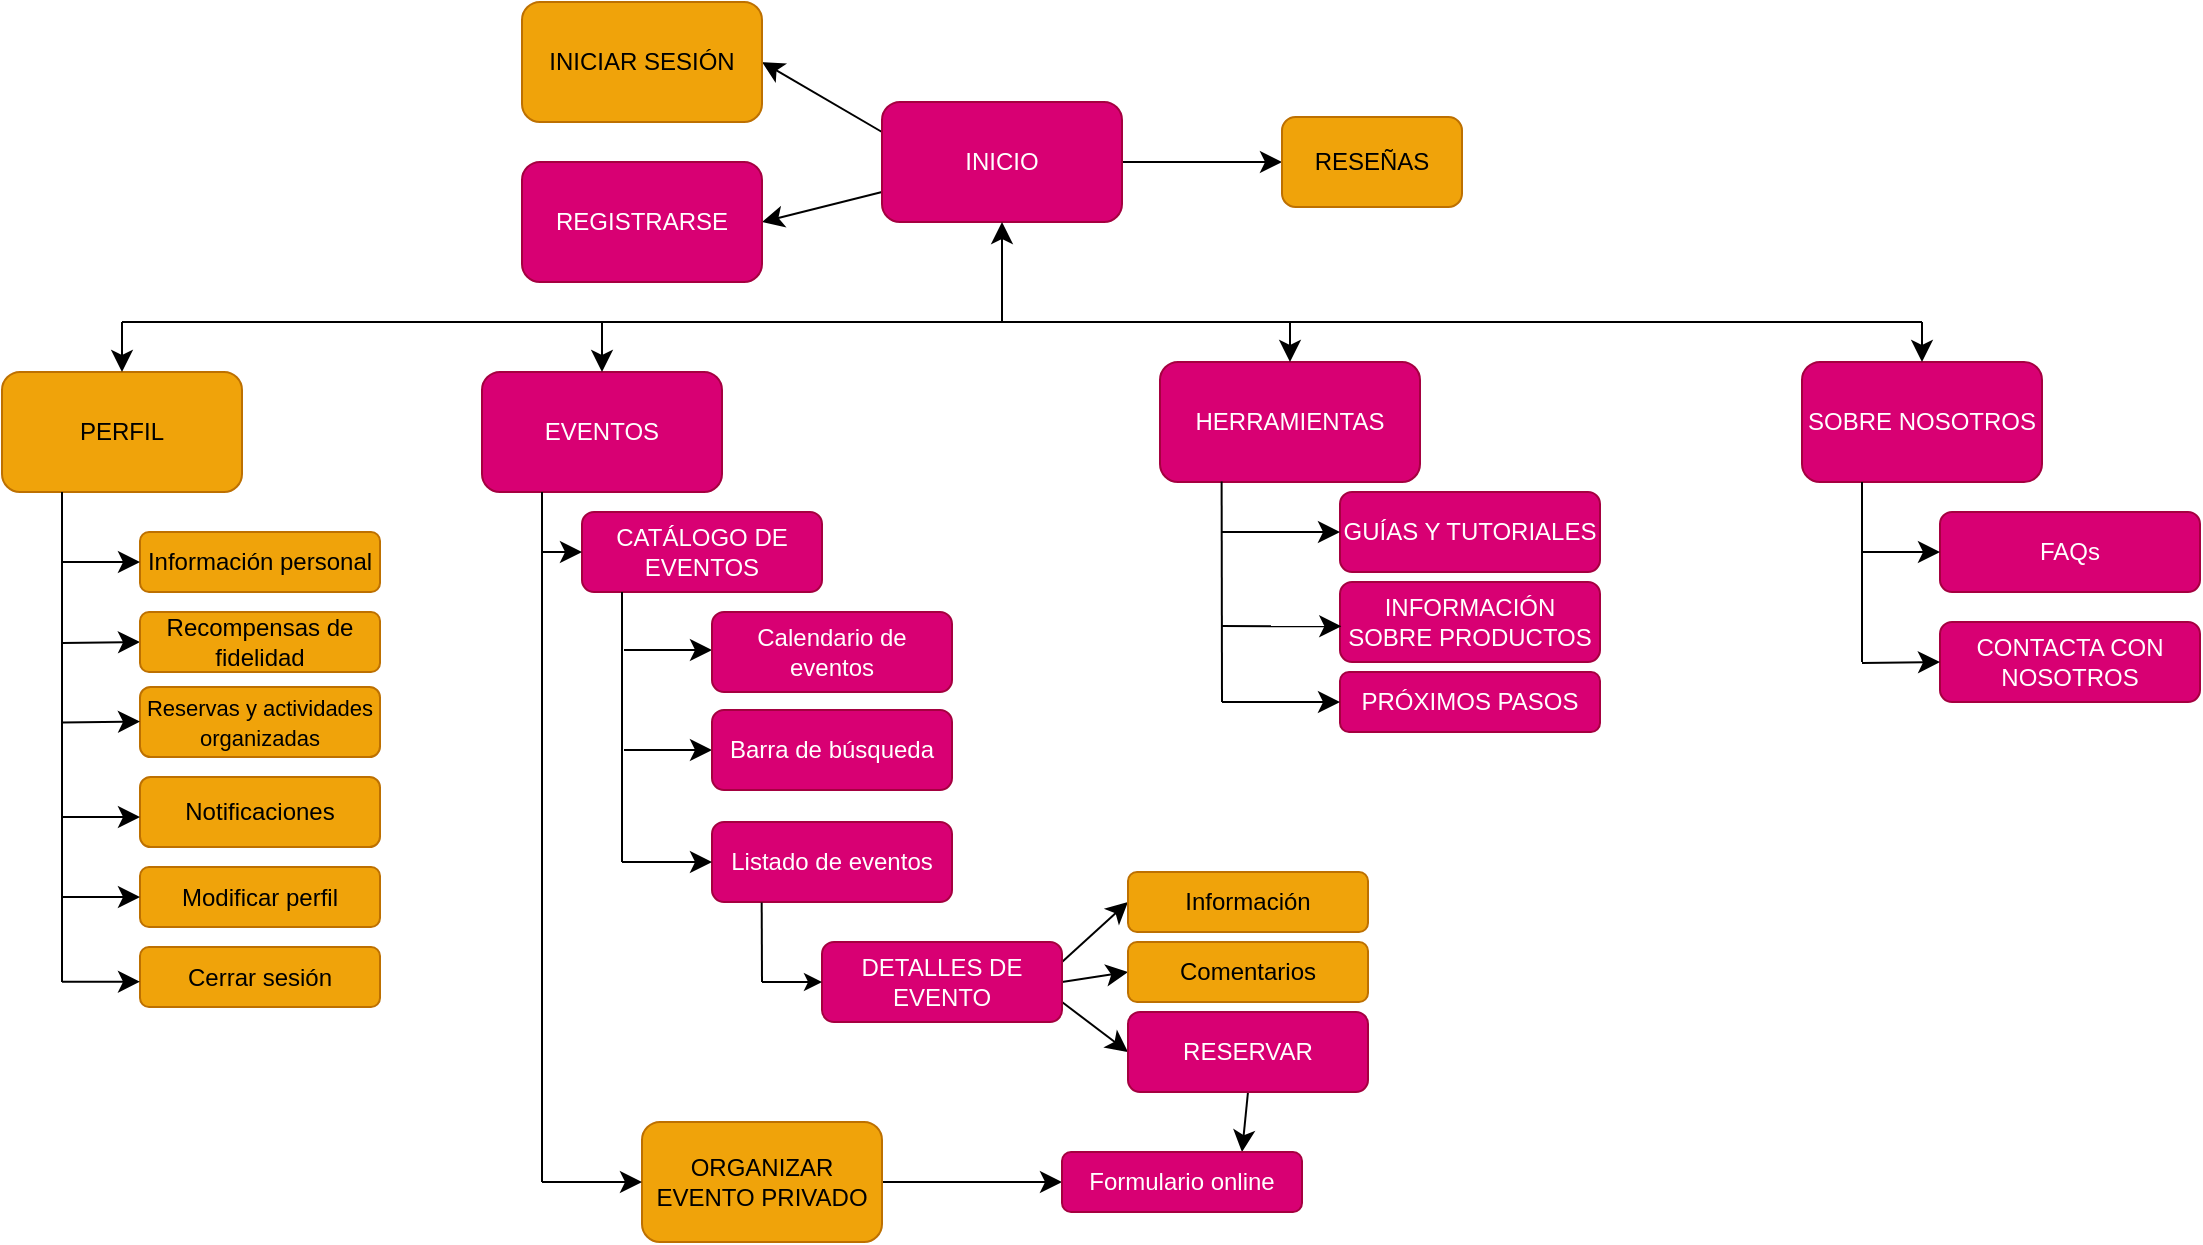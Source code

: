 <mxfile version="26.2.13">
  <diagram name="Page-1" id="88OmGwLmDQfrUfMSOAs6">
    <mxGraphModel dx="1828" dy="1181" grid="1" gridSize="10" guides="1" tooltips="1" connect="1" arrows="1" fold="1" page="0" pageScale="1" pageWidth="827" pageHeight="1169" math="0" shadow="0">
      <root>
        <mxCell id="0" />
        <mxCell id="1" parent="0" />
        <mxCell id="XqELvCuCTxmqYh0INFIr-1" style="edgeStyle=none;curved=1;rounded=0;orthogonalLoop=1;jettySize=auto;html=1;exitX=0;exitY=0.75;exitDx=0;exitDy=0;entryX=1;entryY=0.5;entryDx=0;entryDy=0;fontSize=12;startSize=8;endSize=8;" parent="1" source="XqELvCuCTxmqYh0INFIr-4" target="XqELvCuCTxmqYh0INFIr-7" edge="1">
          <mxGeometry relative="1" as="geometry" />
        </mxCell>
        <mxCell id="XqELvCuCTxmqYh0INFIr-2" style="edgeStyle=none;curved=1;rounded=0;orthogonalLoop=1;jettySize=auto;html=1;exitX=0;exitY=0.25;exitDx=0;exitDy=0;entryX=1;entryY=0.5;entryDx=0;entryDy=0;fontSize=12;startSize=8;endSize=8;" parent="1" source="XqELvCuCTxmqYh0INFIr-4" target="XqELvCuCTxmqYh0INFIr-6" edge="1">
          <mxGeometry relative="1" as="geometry" />
        </mxCell>
        <mxCell id="XqELvCuCTxmqYh0INFIr-3" style="edgeStyle=none;curved=1;rounded=0;orthogonalLoop=1;jettySize=auto;html=1;exitX=1;exitY=0.5;exitDx=0;exitDy=0;entryX=0;entryY=0.5;entryDx=0;entryDy=0;fontSize=12;startSize=8;endSize=8;" parent="1" source="XqELvCuCTxmqYh0INFIr-4" target="XqELvCuCTxmqYh0INFIr-67" edge="1">
          <mxGeometry relative="1" as="geometry" />
        </mxCell>
        <mxCell id="XqELvCuCTxmqYh0INFIr-4" value="INICIO" style="rounded=1;whiteSpace=wrap;html=1;fillColor=#d80073;strokeColor=#A50040;fontColor=#ffffff;" parent="1" vertex="1">
          <mxGeometry x="270" y="-90" width="120" height="60" as="geometry" />
        </mxCell>
        <mxCell id="XqELvCuCTxmqYh0INFIr-5" value="PERFIL" style="rounded=1;whiteSpace=wrap;html=1;fillColor=#f0a30a;fontColor=#000000;strokeColor=#BD7000;" parent="1" vertex="1">
          <mxGeometry x="-170" y="45" width="120" height="60" as="geometry" />
        </mxCell>
        <mxCell id="XqELvCuCTxmqYh0INFIr-6" value="INICIAR SESIÓN" style="rounded=1;whiteSpace=wrap;html=1;fillColor=#f0a30a;fontColor=#000000;strokeColor=#BD7000;" parent="1" vertex="1">
          <mxGeometry x="90" y="-140" width="120" height="60" as="geometry" />
        </mxCell>
        <mxCell id="XqELvCuCTxmqYh0INFIr-7" value="REGISTRARSE" style="rounded=1;whiteSpace=wrap;html=1;fillColor=#d80073;strokeColor=#A50040;fontColor=#ffffff;" parent="1" vertex="1">
          <mxGeometry x="90" y="-60" width="120" height="60" as="geometry" />
        </mxCell>
        <mxCell id="XqELvCuCTxmqYh0INFIr-8" value="Información personal" style="rounded=1;whiteSpace=wrap;html=1;fillColor=#f0a30a;fontColor=#000000;strokeColor=#BD7000;" parent="1" vertex="1">
          <mxGeometry x="-101" y="125" width="120" height="30" as="geometry" />
        </mxCell>
        <mxCell id="XqELvCuCTxmqYh0INFIr-9" value="Notificaciones" style="rounded=1;whiteSpace=wrap;html=1;fillColor=#f0a30a;fontColor=#000000;strokeColor=#BD7000;" parent="1" vertex="1">
          <mxGeometry x="-101" y="247.5" width="120" height="35" as="geometry" />
        </mxCell>
        <mxCell id="XqELvCuCTxmqYh0INFIr-10" value="Modificar perfil" style="rounded=1;whiteSpace=wrap;html=1;fillColor=#f0a30a;fontColor=#000000;strokeColor=#BD7000;" parent="1" vertex="1">
          <mxGeometry x="-101" y="292.5" width="120" height="30" as="geometry" />
        </mxCell>
        <mxCell id="XqELvCuCTxmqYh0INFIr-11" value="Cerrar sesión" style="rounded=1;whiteSpace=wrap;html=1;fillColor=#f0a30a;fontColor=#000000;strokeColor=#BD7000;" parent="1" vertex="1">
          <mxGeometry x="-101" y="332.5" width="120" height="30" as="geometry" />
        </mxCell>
        <mxCell id="XqELvCuCTxmqYh0INFIr-12" value="EVENTOS" style="rounded=1;whiteSpace=wrap;html=1;fillColor=#d80073;strokeColor=#A50040;fontColor=#ffffff;" parent="1" vertex="1">
          <mxGeometry x="70" y="45" width="120" height="60" as="geometry" />
        </mxCell>
        <mxCell id="XqELvCuCTxmqYh0INFIr-13" value="&lt;font style=&quot;font-size: 11px;&quot;&gt;Reservas y actividades organizadas&lt;/font&gt;" style="rounded=1;whiteSpace=wrap;html=1;fillColor=#f0a30a;fontColor=#000000;strokeColor=#BD7000;" parent="1" vertex="1">
          <mxGeometry x="-101" y="202.5" width="120" height="35" as="geometry" />
        </mxCell>
        <mxCell id="XqELvCuCTxmqYh0INFIr-15" style="edgeStyle=none;curved=1;rounded=0;orthogonalLoop=1;jettySize=auto;html=1;exitX=1;exitY=0.5;exitDx=0;exitDy=0;entryX=0;entryY=0.5;entryDx=0;entryDy=0;fontSize=12;startSize=8;endSize=8;" parent="1" source="XqELvCuCTxmqYh0INFIr-16" target="XqELvCuCTxmqYh0INFIr-26" edge="1">
          <mxGeometry relative="1" as="geometry" />
        </mxCell>
        <mxCell id="XqELvCuCTxmqYh0INFIr-16" value="ORGANIZAR EVENTO PRIVADO" style="rounded=1;whiteSpace=wrap;html=1;fillColor=#f0a30a;fontColor=#000000;strokeColor=#BD7000;" parent="1" vertex="1">
          <mxGeometry x="150" y="420" width="120" height="60" as="geometry" />
        </mxCell>
        <mxCell id="XqELvCuCTxmqYh0INFIr-17" style="edgeStyle=none;curved=1;rounded=0;orthogonalLoop=1;jettySize=auto;html=1;exitX=1;exitY=0.25;exitDx=0;exitDy=0;entryX=0;entryY=0.5;entryDx=0;entryDy=0;fontSize=12;startSize=8;endSize=8;" parent="1" source="XqELvCuCTxmqYh0INFIr-20" target="XqELvCuCTxmqYh0INFIr-21" edge="1">
          <mxGeometry relative="1" as="geometry" />
        </mxCell>
        <mxCell id="XqELvCuCTxmqYh0INFIr-18" style="edgeStyle=none;curved=1;rounded=0;orthogonalLoop=1;jettySize=auto;html=1;exitX=1;exitY=0.5;exitDx=0;exitDy=0;entryX=0;entryY=0.5;entryDx=0;entryDy=0;fontSize=12;startSize=8;endSize=8;" parent="1" source="XqELvCuCTxmqYh0INFIr-20" target="XqELvCuCTxmqYh0INFIr-22" edge="1">
          <mxGeometry relative="1" as="geometry" />
        </mxCell>
        <mxCell id="XqELvCuCTxmqYh0INFIr-19" style="edgeStyle=none;curved=1;rounded=0;orthogonalLoop=1;jettySize=auto;html=1;exitX=1;exitY=0.75;exitDx=0;exitDy=0;entryX=0;entryY=0.5;entryDx=0;entryDy=0;fontSize=12;startSize=8;endSize=8;" parent="1" source="XqELvCuCTxmqYh0INFIr-20" target="XqELvCuCTxmqYh0INFIr-24" edge="1">
          <mxGeometry relative="1" as="geometry" />
        </mxCell>
        <mxCell id="XqELvCuCTxmqYh0INFIr-20" value="DETALLES DE EVENTO" style="rounded=1;whiteSpace=wrap;html=1;fillColor=#d80073;strokeColor=#A50040;fontColor=#ffffff;" parent="1" vertex="1">
          <mxGeometry x="240" y="330" width="120" height="40" as="geometry" />
        </mxCell>
        <mxCell id="XqELvCuCTxmqYh0INFIr-21" value="Información" style="rounded=1;whiteSpace=wrap;html=1;fillColor=#f0a30a;fontColor=#000000;strokeColor=#BD7000;" parent="1" vertex="1">
          <mxGeometry x="393" y="295" width="120" height="30" as="geometry" />
        </mxCell>
        <mxCell id="XqELvCuCTxmqYh0INFIr-22" value="Comentarios" style="rounded=1;whiteSpace=wrap;html=1;fillColor=#f0a30a;fontColor=#000000;strokeColor=#BD7000;" parent="1" vertex="1">
          <mxGeometry x="393" y="330" width="120" height="30" as="geometry" />
        </mxCell>
        <mxCell id="XqELvCuCTxmqYh0INFIr-23" style="edgeStyle=none;curved=1;rounded=0;orthogonalLoop=1;jettySize=auto;html=1;exitX=0.5;exitY=1;exitDx=0;exitDy=0;entryX=0.75;entryY=0;entryDx=0;entryDy=0;fontSize=12;startSize=8;endSize=8;" parent="1" source="XqELvCuCTxmqYh0INFIr-24" target="XqELvCuCTxmqYh0INFIr-26" edge="1">
          <mxGeometry relative="1" as="geometry">
            <mxPoint x="622" y="693" as="targetPoint" />
          </mxGeometry>
        </mxCell>
        <mxCell id="XqELvCuCTxmqYh0INFIr-24" value="RESERVAR" style="rounded=1;whiteSpace=wrap;html=1;fillColor=#d80073;strokeColor=#A50040;fontColor=#ffffff;" parent="1" vertex="1">
          <mxGeometry x="393" y="365" width="120" height="40" as="geometry" />
        </mxCell>
        <mxCell id="XqELvCuCTxmqYh0INFIr-26" value="Formulario online" style="rounded=1;whiteSpace=wrap;html=1;fillColor=#d80073;strokeColor=#A50040;fontColor=#ffffff;" parent="1" vertex="1">
          <mxGeometry x="360" y="435" width="120" height="30" as="geometry" />
        </mxCell>
        <mxCell id="XqELvCuCTxmqYh0INFIr-27" value="HERRAMIENTAS" style="rounded=1;whiteSpace=wrap;html=1;fillColor=#d80073;strokeColor=#A50040;fontColor=#ffffff;" parent="1" vertex="1">
          <mxGeometry x="409" y="40" width="130" height="60" as="geometry" />
        </mxCell>
        <mxCell id="XqELvCuCTxmqYh0INFIr-28" value="GUÍAS Y TUTORIALES" style="rounded=1;whiteSpace=wrap;html=1;fillColor=#d80073;strokeColor=#A50040;fontColor=#ffffff;" parent="1" vertex="1">
          <mxGeometry x="499" y="105" width="130" height="40" as="geometry" />
        </mxCell>
        <mxCell id="XqELvCuCTxmqYh0INFIr-29" value="PRÓXIMOS PASOS" style="rounded=1;whiteSpace=wrap;html=1;fillColor=#d80073;strokeColor=#A50040;fontColor=#ffffff;" parent="1" vertex="1">
          <mxGeometry x="499" y="195" width="130" height="30" as="geometry" />
        </mxCell>
        <mxCell id="XqELvCuCTxmqYh0INFIr-30" value="INFORMACIÓN SOBRE PRODUCTOS" style="rounded=1;whiteSpace=wrap;html=1;fillColor=#d80073;strokeColor=#A50040;fontColor=#ffffff;" parent="1" vertex="1">
          <mxGeometry x="499" y="150" width="130" height="40" as="geometry" />
        </mxCell>
        <mxCell id="XqELvCuCTxmqYh0INFIr-31" value="SOBRE NOSOTROS" style="rounded=1;whiteSpace=wrap;html=1;fillColor=#d80073;strokeColor=#A50040;fontColor=#ffffff;" parent="1" vertex="1">
          <mxGeometry x="730" y="40" width="120" height="60" as="geometry" />
        </mxCell>
        <mxCell id="XqELvCuCTxmqYh0INFIr-32" value="FAQs" style="rounded=1;whiteSpace=wrap;html=1;fillColor=#d80073;strokeColor=#A50040;fontColor=#ffffff;" parent="1" vertex="1">
          <mxGeometry x="799" y="115" width="130" height="40" as="geometry" />
        </mxCell>
        <mxCell id="XqELvCuCTxmqYh0INFIr-33" value="CONTACTA CON NOSOTROS" style="rounded=1;whiteSpace=wrap;html=1;fillColor=#d80073;strokeColor=#A50040;fontColor=#ffffff;" parent="1" vertex="1">
          <mxGeometry x="799" y="170" width="130" height="40" as="geometry" />
        </mxCell>
        <mxCell id="XqELvCuCTxmqYh0INFIr-36" value="" style="endArrow=none;html=1;rounded=0;fontSize=12;startSize=8;endSize=8;curved=1;" parent="1" edge="1">
          <mxGeometry width="50" height="50" relative="1" as="geometry">
            <mxPoint x="-110" y="20" as="sourcePoint" />
            <mxPoint x="790" y="20" as="targetPoint" />
          </mxGeometry>
        </mxCell>
        <mxCell id="XqELvCuCTxmqYh0INFIr-37" value="" style="endArrow=classic;html=1;rounded=0;fontSize=12;startSize=8;endSize=8;curved=1;" parent="1" target="XqELvCuCTxmqYh0INFIr-5" edge="1">
          <mxGeometry width="50" height="50" relative="1" as="geometry">
            <mxPoint x="-110" y="20" as="sourcePoint" />
            <mxPoint x="10" y="30" as="targetPoint" />
          </mxGeometry>
        </mxCell>
        <mxCell id="XqELvCuCTxmqYh0INFIr-38" value="" style="endArrow=classic;html=1;rounded=0;fontSize=12;startSize=8;endSize=8;curved=1;entryX=0.5;entryY=0;entryDx=0;entryDy=0;" parent="1" target="XqELvCuCTxmqYh0INFIr-12" edge="1">
          <mxGeometry width="50" height="50" relative="1" as="geometry">
            <mxPoint x="130" y="20" as="sourcePoint" />
            <mxPoint x="110" y="40" as="targetPoint" />
          </mxGeometry>
        </mxCell>
        <mxCell id="XqELvCuCTxmqYh0INFIr-39" value="" style="endArrow=classic;html=1;rounded=0;fontSize=12;startSize=8;endSize=8;curved=1;entryX=0.5;entryY=1;entryDx=0;entryDy=0;" parent="1" target="XqELvCuCTxmqYh0INFIr-4" edge="1">
          <mxGeometry width="50" height="50" relative="1" as="geometry">
            <mxPoint x="330" y="20" as="sourcePoint" />
            <mxPoint x="370" y="30" as="targetPoint" />
          </mxGeometry>
        </mxCell>
        <mxCell id="XqELvCuCTxmqYh0INFIr-40" value="" style="endArrow=classic;html=1;rounded=0;fontSize=12;startSize=8;endSize=8;curved=1;entryX=0.5;entryY=0;entryDx=0;entryDy=0;" parent="1" target="XqELvCuCTxmqYh0INFIr-27" edge="1">
          <mxGeometry width="50" height="50" relative="1" as="geometry">
            <mxPoint x="474" y="20" as="sourcePoint" />
            <mxPoint x="340" y="-20" as="targetPoint" />
          </mxGeometry>
        </mxCell>
        <mxCell id="XqELvCuCTxmqYh0INFIr-41" value="" style="endArrow=classic;html=1;rounded=0;fontSize=12;startSize=8;endSize=8;curved=1;entryX=0.5;entryY=0;entryDx=0;entryDy=0;" parent="1" target="XqELvCuCTxmqYh0INFIr-31" edge="1">
          <mxGeometry width="50" height="50" relative="1" as="geometry">
            <mxPoint x="790" y="20" as="sourcePoint" />
            <mxPoint x="801" y="30" as="targetPoint" />
          </mxGeometry>
        </mxCell>
        <mxCell id="XqELvCuCTxmqYh0INFIr-42" value="" style="endArrow=none;html=1;rounded=0;fontSize=12;startSize=8;endSize=8;curved=1;entryX=0.25;entryY=1;entryDx=0;entryDy=0;" parent="1" target="XqELvCuCTxmqYh0INFIr-5" edge="1">
          <mxGeometry width="50" height="50" relative="1" as="geometry">
            <mxPoint x="-140" y="350" as="sourcePoint" />
            <mxPoint x="-30" y="210" as="targetPoint" />
          </mxGeometry>
        </mxCell>
        <mxCell id="XqELvCuCTxmqYh0INFIr-43" value="" style="endArrow=classic;html=1;rounded=0;fontSize=12;startSize=8;endSize=8;curved=1;entryX=0;entryY=0.5;entryDx=0;entryDy=0;" parent="1" target="XqELvCuCTxmqYh0INFIr-8" edge="1">
          <mxGeometry width="50" height="50" relative="1" as="geometry">
            <mxPoint x="-140" y="140" as="sourcePoint" />
            <mxPoint x="-30" y="210" as="targetPoint" />
          </mxGeometry>
        </mxCell>
        <mxCell id="XqELvCuCTxmqYh0INFIr-44" value="" style="endArrow=classic;html=1;rounded=0;fontSize=12;startSize=8;endSize=8;curved=1;entryX=0;entryY=0.5;entryDx=0;entryDy=0;" parent="1" edge="1">
          <mxGeometry width="50" height="50" relative="1" as="geometry">
            <mxPoint x="-140" y="180.5" as="sourcePoint" />
            <mxPoint x="-101" y="180" as="targetPoint" />
          </mxGeometry>
        </mxCell>
        <mxCell id="XqELvCuCTxmqYh0INFIr-45" value="" style="endArrow=classic;html=1;rounded=0;fontSize=12;startSize=8;endSize=8;curved=1;entryX=0;entryY=0.5;entryDx=0;entryDy=0;" parent="1" edge="1">
          <mxGeometry width="50" height="50" relative="1" as="geometry">
            <mxPoint x="-140" y="220.25" as="sourcePoint" />
            <mxPoint x="-101" y="219.75" as="targetPoint" />
          </mxGeometry>
        </mxCell>
        <mxCell id="XqELvCuCTxmqYh0INFIr-46" value="" style="endArrow=classic;html=1;rounded=0;fontSize=12;startSize=8;endSize=8;curved=1;entryX=0;entryY=0.5;entryDx=0;entryDy=0;" parent="1" edge="1">
          <mxGeometry width="50" height="50" relative="1" as="geometry">
            <mxPoint x="-140" y="267.5" as="sourcePoint" />
            <mxPoint x="-101" y="267.5" as="targetPoint" />
          </mxGeometry>
        </mxCell>
        <mxCell id="XqELvCuCTxmqYh0INFIr-47" value="" style="endArrow=classic;html=1;rounded=0;fontSize=12;startSize=8;endSize=8;curved=1;entryX=0;entryY=0.5;entryDx=0;entryDy=0;" parent="1" edge="1">
          <mxGeometry width="50" height="50" relative="1" as="geometry">
            <mxPoint x="-140" y="307.5" as="sourcePoint" />
            <mxPoint x="-101" y="307.5" as="targetPoint" />
          </mxGeometry>
        </mxCell>
        <mxCell id="XqELvCuCTxmqYh0INFIr-48" value="" style="endArrow=none;html=1;rounded=0;fontSize=12;startSize=8;endSize=8;curved=1;entryX=0.25;entryY=1;entryDx=0;entryDy=0;" parent="1" target="XqELvCuCTxmqYh0INFIr-12" edge="1">
          <mxGeometry width="50" height="50" relative="1" as="geometry">
            <mxPoint x="100" y="450" as="sourcePoint" />
            <mxPoint x="200" y="230" as="targetPoint" />
          </mxGeometry>
        </mxCell>
        <mxCell id="XqELvCuCTxmqYh0INFIr-50" value="" style="endArrow=classic;html=1;rounded=0;fontSize=12;startSize=8;endSize=8;curved=1;entryX=0;entryY=0.5;entryDx=0;entryDy=0;" parent="1" target="XqELvCuCTxmqYh0INFIr-16" edge="1">
          <mxGeometry width="50" height="50" relative="1" as="geometry">
            <mxPoint x="100" y="450" as="sourcePoint" />
            <mxPoint x="194" y="140" as="targetPoint" />
          </mxGeometry>
        </mxCell>
        <mxCell id="XqELvCuCTxmqYh0INFIr-52" value="" style="endArrow=classic;html=1;rounded=0;fontSize=12;startSize=8;endSize=8;curved=1;entryX=0;entryY=0.5;entryDx=0;entryDy=0;" parent="1" edge="1">
          <mxGeometry width="50" height="50" relative="1" as="geometry">
            <mxPoint x="141" y="184" as="sourcePoint" />
            <mxPoint x="185" y="184" as="targetPoint" />
          </mxGeometry>
        </mxCell>
        <mxCell id="XqELvCuCTxmqYh0INFIr-53" value="" style="endArrow=classic;html=1;rounded=0;fontSize=12;startSize=8;endSize=8;curved=1;entryX=0;entryY=0.5;entryDx=0;entryDy=0;" parent="1" edge="1">
          <mxGeometry width="50" height="50" relative="1" as="geometry">
            <mxPoint x="141" y="234" as="sourcePoint" />
            <mxPoint x="185" y="234" as="targetPoint" />
          </mxGeometry>
        </mxCell>
        <mxCell id="XqELvCuCTxmqYh0INFIr-54" value="" style="endArrow=none;html=1;rounded=0;fontSize=12;startSize=8;endSize=8;curved=1;entryX=0.237;entryY=0.995;entryDx=0;entryDy=0;entryPerimeter=0;" parent="1" target="XqELvCuCTxmqYh0INFIr-27" edge="1">
          <mxGeometry width="50" height="50" relative="1" as="geometry">
            <mxPoint x="440" y="210" as="sourcePoint" />
            <mxPoint x="500" y="190" as="targetPoint" />
          </mxGeometry>
        </mxCell>
        <mxCell id="XqELvCuCTxmqYh0INFIr-55" value="" style="endArrow=classic;html=1;rounded=0;fontSize=12;startSize=8;endSize=8;curved=1;entryX=0;entryY=0.5;entryDx=0;entryDy=0;" parent="1" target="XqELvCuCTxmqYh0INFIr-28" edge="1">
          <mxGeometry width="50" height="50" relative="1" as="geometry">
            <mxPoint x="440" y="125" as="sourcePoint" />
            <mxPoint x="500" y="115" as="targetPoint" />
          </mxGeometry>
        </mxCell>
        <mxCell id="XqELvCuCTxmqYh0INFIr-56" value="" style="endArrow=classic;html=1;rounded=0;fontSize=12;startSize=8;endSize=8;curved=1;entryX=0.005;entryY=0.554;entryDx=0;entryDy=0;entryPerimeter=0;" parent="1" target="XqELvCuCTxmqYh0INFIr-30" edge="1">
          <mxGeometry width="50" height="50" relative="1" as="geometry">
            <mxPoint x="440" y="172" as="sourcePoint" />
            <mxPoint x="509" y="135" as="targetPoint" />
          </mxGeometry>
        </mxCell>
        <mxCell id="XqELvCuCTxmqYh0INFIr-57" value="" style="endArrow=classic;html=1;rounded=0;fontSize=12;startSize=8;endSize=8;curved=1;entryX=0;entryY=0.5;entryDx=0;entryDy=0;" parent="1" target="XqELvCuCTxmqYh0INFIr-29" edge="1">
          <mxGeometry width="50" height="50" relative="1" as="geometry">
            <mxPoint x="440" y="210" as="sourcePoint" />
            <mxPoint x="519" y="155" as="targetPoint" />
          </mxGeometry>
        </mxCell>
        <mxCell id="XqELvCuCTxmqYh0INFIr-58" value="" style="endArrow=none;html=1;rounded=0;fontSize=12;startSize=8;endSize=8;curved=1;entryX=0.25;entryY=1;entryDx=0;entryDy=0;" parent="1" target="XqELvCuCTxmqYh0INFIr-31" edge="1">
          <mxGeometry width="50" height="50" relative="1" as="geometry">
            <mxPoint x="760" y="190" as="sourcePoint" />
            <mxPoint x="710" y="170" as="targetPoint" />
          </mxGeometry>
        </mxCell>
        <mxCell id="XqELvCuCTxmqYh0INFIr-59" value="" style="endArrow=classic;html=1;rounded=0;fontSize=12;startSize=8;endSize=8;curved=1;entryX=0;entryY=0.5;entryDx=0;entryDy=0;" parent="1" target="XqELvCuCTxmqYh0INFIr-32" edge="1">
          <mxGeometry width="50" height="50" relative="1" as="geometry">
            <mxPoint x="760" y="135" as="sourcePoint" />
            <mxPoint x="710" y="170" as="targetPoint" />
          </mxGeometry>
        </mxCell>
        <mxCell id="XqELvCuCTxmqYh0INFIr-60" value="" style="endArrow=classic;html=1;rounded=0;fontSize=12;startSize=8;endSize=8;curved=1;entryX=0;entryY=0.5;entryDx=0;entryDy=0;" parent="1" target="XqELvCuCTxmqYh0INFIr-33" edge="1">
          <mxGeometry width="50" height="50" relative="1" as="geometry">
            <mxPoint x="760" y="190.5" as="sourcePoint" />
            <mxPoint x="809" y="152.5" as="targetPoint" />
          </mxGeometry>
        </mxCell>
        <mxCell id="XqELvCuCTxmqYh0INFIr-63" value="Recompensas de fidelidad" style="rounded=1;whiteSpace=wrap;html=1;fillColor=#f0a30a;fontColor=#000000;strokeColor=#BD7000;" parent="1" vertex="1">
          <mxGeometry x="-101" y="165" width="120" height="30" as="geometry" />
        </mxCell>
        <mxCell id="XqELvCuCTxmqYh0INFIr-64" value="" style="endArrow=classic;html=1;rounded=0;fontSize=12;startSize=8;endSize=8;curved=1;entryX=0;entryY=0.5;entryDx=0;entryDy=0;" parent="1" edge="1">
          <mxGeometry width="50" height="50" relative="1" as="geometry">
            <mxPoint x="-140" y="349.86" as="sourcePoint" />
            <mxPoint x="-101" y="349.86" as="targetPoint" />
          </mxGeometry>
        </mxCell>
        <mxCell id="XqELvCuCTxmqYh0INFIr-67" value="RESEÑAS" style="rounded=1;whiteSpace=wrap;html=1;fillColor=#f0a30a;fontColor=#000000;strokeColor=#BD7000;" parent="1" vertex="1">
          <mxGeometry x="470" y="-82.5" width="90" height="45" as="geometry" />
        </mxCell>
        <mxCell id="lOhLAIinRFfxq3wjCuEp-1" value="Barra de búsqueda" style="rounded=1;whiteSpace=wrap;html=1;fillColor=#d80073;strokeColor=#A50040;fontColor=#ffffff;" parent="1" vertex="1">
          <mxGeometry x="185" y="214" width="120" height="40" as="geometry" />
        </mxCell>
        <mxCell id="lOhLAIinRFfxq3wjCuEp-2" value="Calendario de eventos" style="rounded=1;whiteSpace=wrap;html=1;fillColor=#d80073;strokeColor=#A50040;fontColor=#ffffff;" parent="1" vertex="1">
          <mxGeometry x="185" y="165" width="120" height="40" as="geometry" />
        </mxCell>
        <mxCell id="lOhLAIinRFfxq3wjCuEp-3" value="Listado de eventos" style="rounded=1;whiteSpace=wrap;html=1;fillColor=#d80073;strokeColor=#A50040;fontColor=#ffffff;" parent="1" vertex="1">
          <mxGeometry x="185" y="270" width="120" height="40" as="geometry" />
        </mxCell>
        <mxCell id="lOhLAIinRFfxq3wjCuEp-5" value="" style="endArrow=classic;html=1;rounded=0;fontSize=12;startSize=8;endSize=8;curved=1;entryX=0;entryY=0.5;entryDx=0;entryDy=0;" parent="1" target="lOhLAIinRFfxq3wjCuEp-3" edge="1">
          <mxGeometry width="50" height="50" relative="1" as="geometry">
            <mxPoint x="140" y="290" as="sourcePoint" />
            <mxPoint x="195" y="255" as="targetPoint" />
          </mxGeometry>
        </mxCell>
        <mxCell id="lOhLAIinRFfxq3wjCuEp-8" value="" style="endArrow=none;html=1;rounded=0;entryX=0.207;entryY=1.005;entryDx=0;entryDy=0;entryPerimeter=0;" parent="1" target="lOhLAIinRFfxq3wjCuEp-3" edge="1">
          <mxGeometry width="50" height="50" relative="1" as="geometry">
            <mxPoint x="210" y="350" as="sourcePoint" />
            <mxPoint x="370" y="340" as="targetPoint" />
          </mxGeometry>
        </mxCell>
        <mxCell id="lOhLAIinRFfxq3wjCuEp-9" value="" style="endArrow=classic;html=1;rounded=0;entryX=0;entryY=0.5;entryDx=0;entryDy=0;" parent="1" target="XqELvCuCTxmqYh0INFIr-20" edge="1">
          <mxGeometry width="50" height="50" relative="1" as="geometry">
            <mxPoint x="210" y="350" as="sourcePoint" />
            <mxPoint x="160" y="101" as="targetPoint" />
          </mxGeometry>
        </mxCell>
        <mxCell id="bNOw79AF0A-kmMJCLeAM-4" value="CATÁLOGO DE EVENTOS" style="rounded=1;whiteSpace=wrap;html=1;fillColor=#d80073;strokeColor=#A50040;fontColor=#ffffff;" vertex="1" parent="1">
          <mxGeometry x="120" y="115" width="120" height="40" as="geometry" />
        </mxCell>
        <mxCell id="bNOw79AF0A-kmMJCLeAM-5" value="" style="endArrow=classic;html=1;rounded=0;fontSize=12;startSize=8;endSize=8;curved=1;entryX=0;entryY=0.5;entryDx=0;entryDy=0;" edge="1" parent="1" target="bNOw79AF0A-kmMJCLeAM-4">
          <mxGeometry width="50" height="50" relative="1" as="geometry">
            <mxPoint x="100" y="135" as="sourcePoint" />
            <mxPoint x="230" y="170" as="targetPoint" />
          </mxGeometry>
        </mxCell>
        <mxCell id="bNOw79AF0A-kmMJCLeAM-6" value="" style="endArrow=none;html=1;rounded=0;fontSize=12;startSize=8;endSize=8;curved=1;entryX=0.25;entryY=1;entryDx=0;entryDy=0;" edge="1" parent="1">
          <mxGeometry width="50" height="50" relative="1" as="geometry">
            <mxPoint x="140" y="290" as="sourcePoint" />
            <mxPoint x="140" y="155" as="targetPoint" />
          </mxGeometry>
        </mxCell>
      </root>
    </mxGraphModel>
  </diagram>
</mxfile>
